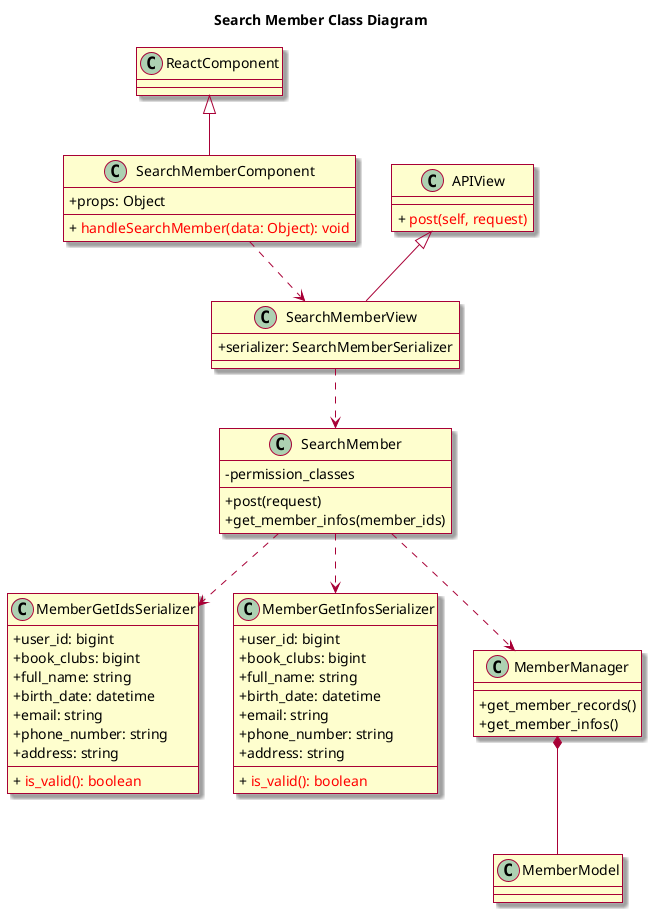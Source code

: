 @startuml
skin rose
skinparam classAttributeIconSize 0

title Search Member Class Diagram
class ReactComponent

class SearchMemberComponent {
	+ props: Object
	+ {method} <color:red> handleSearchMember(data: Object): void
}

class SearchMemberView {
	+ serializer: SearchMemberSerializer
}

class APIView {
	+ {method} <color:red> post(self, request)
}
class SearchMember {
  - permission_classes
  + post(request)
  + get_member_infos(member_ids)
}
class MemberGetIdsSerializer {
	+ user_id: bigint
    + book_clubs: bigint
    + full_name: string
    + birth_date: datetime 
    + email: string
    + phone_number: string
    + address: string
	+ {method} <color:red> is_valid(): boolean
}
class MemberGetInfosSerializer {
	+ user_id: bigint
    + book_clubs: bigint
    + full_name: string
    + birth_date: datetime 
    + email: string
    + phone_number: string
    + address: string
	+ {method} <color:red> is_valid(): boolean
}

class MemberManager {
  + get_member_records()
  + get_member_infos()
}

class MemberModel {
}

ReactComponent <|-- SearchMemberComponent
APIView <|-- SearchMemberView
SearchMemberComponent ..> SearchMemberView
SearchMemberView ..> SearchMember
SearchMember ..> MemberGetIdsSerializer
SearchMember ..> MemberGetInfosSerializer
SearchMember ..> MemberManager
MemberManager *-- MemberModel

@enduml